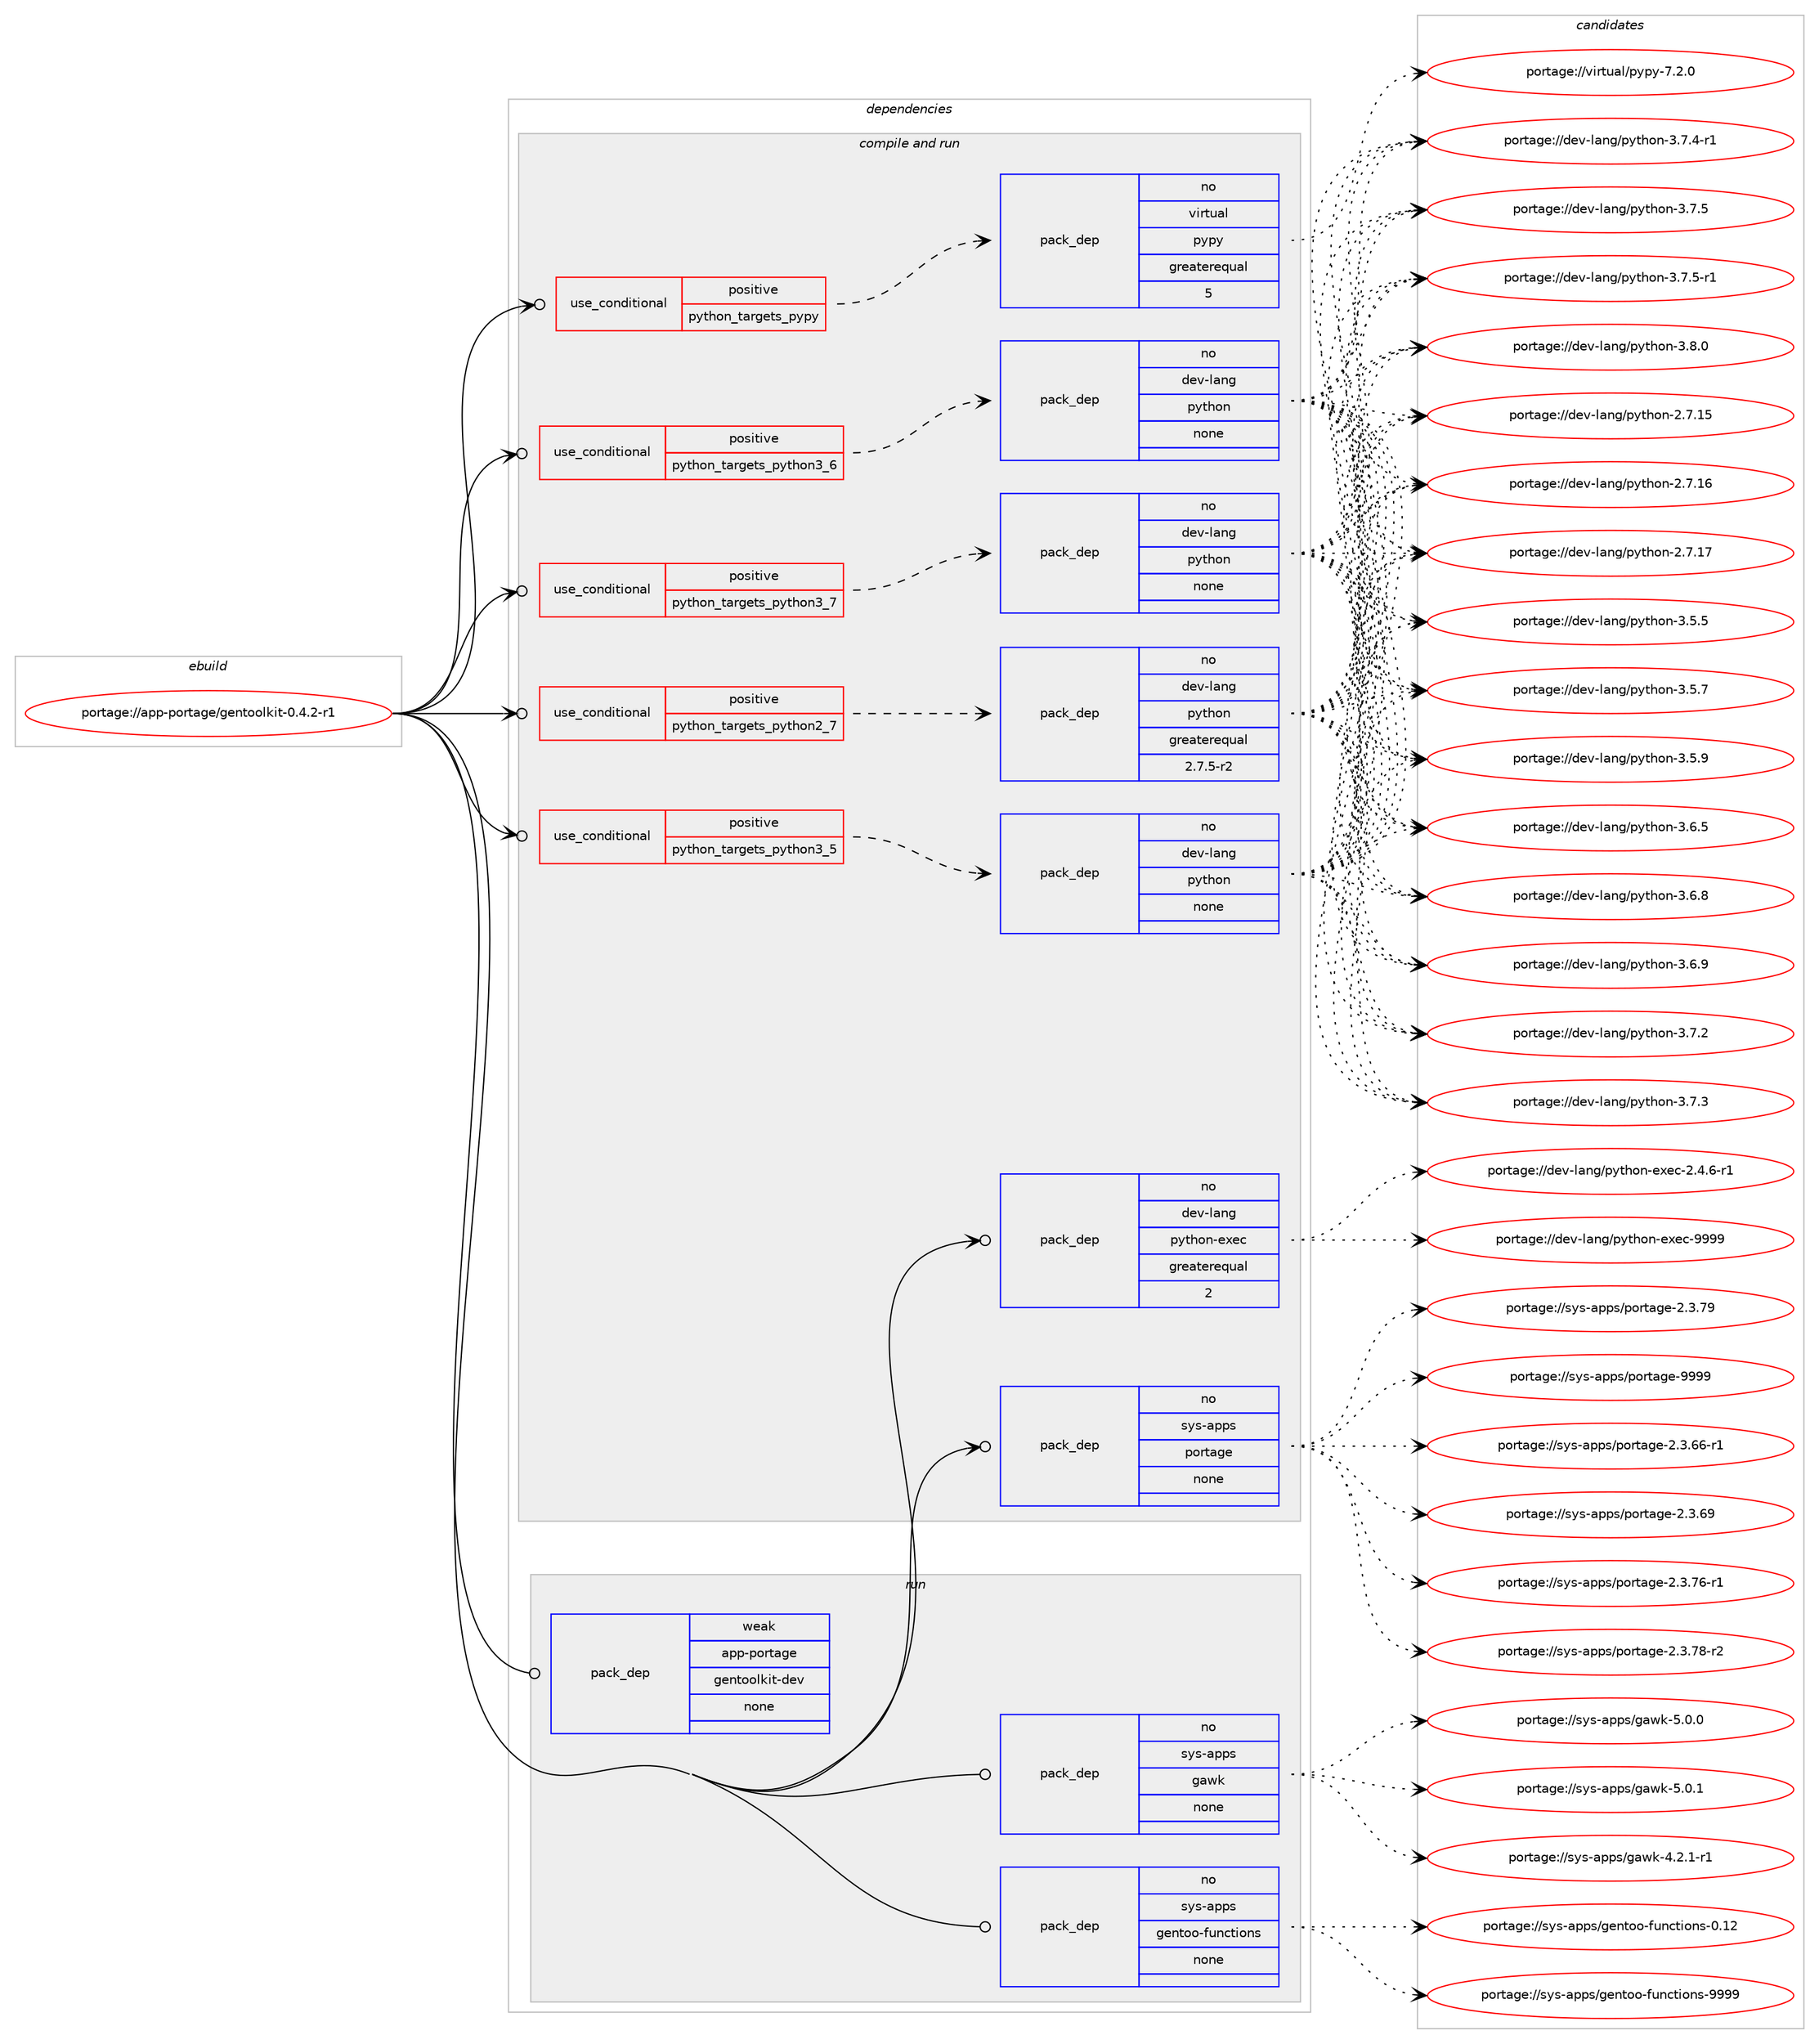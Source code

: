 digraph prolog {

# *************
# Graph options
# *************

newrank=true;
concentrate=true;
compound=true;
graph [rankdir=LR,fontname=Helvetica,fontsize=10,ranksep=1.5];#, ranksep=2.5, nodesep=0.2];
edge  [arrowhead=vee];
node  [fontname=Helvetica,fontsize=10];

# **********
# The ebuild
# **********

subgraph cluster_leftcol {
color=gray;
rank=same;
label=<<i>ebuild</i>>;
id [label="portage://app-portage/gentoolkit-0.4.2-r1", color=red, width=4, href="../app-portage/gentoolkit-0.4.2-r1.svg"];
}

# ****************
# The dependencies
# ****************

subgraph cluster_midcol {
color=gray;
label=<<i>dependencies</i>>;
subgraph cluster_compile {
fillcolor="#eeeeee";
style=filled;
label=<<i>compile</i>>;
}
subgraph cluster_compileandrun {
fillcolor="#eeeeee";
style=filled;
label=<<i>compile and run</i>>;
subgraph cond10158 {
dependency41233 [label=<<TABLE BORDER="0" CELLBORDER="1" CELLSPACING="0" CELLPADDING="4"><TR><TD ROWSPAN="3" CELLPADDING="10">use_conditional</TD></TR><TR><TD>positive</TD></TR><TR><TD>python_targets_pypy</TD></TR></TABLE>>, shape=none, color=red];
subgraph pack30394 {
dependency41234 [label=<<TABLE BORDER="0" CELLBORDER="1" CELLSPACING="0" CELLPADDING="4" WIDTH="220"><TR><TD ROWSPAN="6" CELLPADDING="30">pack_dep</TD></TR><TR><TD WIDTH="110">no</TD></TR><TR><TD>virtual</TD></TR><TR><TD>pypy</TD></TR><TR><TD>greaterequal</TD></TR><TR><TD>5</TD></TR></TABLE>>, shape=none, color=blue];
}
dependency41233:e -> dependency41234:w [weight=20,style="dashed",arrowhead="vee"];
}
id:e -> dependency41233:w [weight=20,style="solid",arrowhead="odotvee"];
subgraph cond10159 {
dependency41235 [label=<<TABLE BORDER="0" CELLBORDER="1" CELLSPACING="0" CELLPADDING="4"><TR><TD ROWSPAN="3" CELLPADDING="10">use_conditional</TD></TR><TR><TD>positive</TD></TR><TR><TD>python_targets_python2_7</TD></TR></TABLE>>, shape=none, color=red];
subgraph pack30395 {
dependency41236 [label=<<TABLE BORDER="0" CELLBORDER="1" CELLSPACING="0" CELLPADDING="4" WIDTH="220"><TR><TD ROWSPAN="6" CELLPADDING="30">pack_dep</TD></TR><TR><TD WIDTH="110">no</TD></TR><TR><TD>dev-lang</TD></TR><TR><TD>python</TD></TR><TR><TD>greaterequal</TD></TR><TR><TD>2.7.5-r2</TD></TR></TABLE>>, shape=none, color=blue];
}
dependency41235:e -> dependency41236:w [weight=20,style="dashed",arrowhead="vee"];
}
id:e -> dependency41235:w [weight=20,style="solid",arrowhead="odotvee"];
subgraph cond10160 {
dependency41237 [label=<<TABLE BORDER="0" CELLBORDER="1" CELLSPACING="0" CELLPADDING="4"><TR><TD ROWSPAN="3" CELLPADDING="10">use_conditional</TD></TR><TR><TD>positive</TD></TR><TR><TD>python_targets_python3_5</TD></TR></TABLE>>, shape=none, color=red];
subgraph pack30396 {
dependency41238 [label=<<TABLE BORDER="0" CELLBORDER="1" CELLSPACING="0" CELLPADDING="4" WIDTH="220"><TR><TD ROWSPAN="6" CELLPADDING="30">pack_dep</TD></TR><TR><TD WIDTH="110">no</TD></TR><TR><TD>dev-lang</TD></TR><TR><TD>python</TD></TR><TR><TD>none</TD></TR><TR><TD></TD></TR></TABLE>>, shape=none, color=blue];
}
dependency41237:e -> dependency41238:w [weight=20,style="dashed",arrowhead="vee"];
}
id:e -> dependency41237:w [weight=20,style="solid",arrowhead="odotvee"];
subgraph cond10161 {
dependency41239 [label=<<TABLE BORDER="0" CELLBORDER="1" CELLSPACING="0" CELLPADDING="4"><TR><TD ROWSPAN="3" CELLPADDING="10">use_conditional</TD></TR><TR><TD>positive</TD></TR><TR><TD>python_targets_python3_6</TD></TR></TABLE>>, shape=none, color=red];
subgraph pack30397 {
dependency41240 [label=<<TABLE BORDER="0" CELLBORDER="1" CELLSPACING="0" CELLPADDING="4" WIDTH="220"><TR><TD ROWSPAN="6" CELLPADDING="30">pack_dep</TD></TR><TR><TD WIDTH="110">no</TD></TR><TR><TD>dev-lang</TD></TR><TR><TD>python</TD></TR><TR><TD>none</TD></TR><TR><TD></TD></TR></TABLE>>, shape=none, color=blue];
}
dependency41239:e -> dependency41240:w [weight=20,style="dashed",arrowhead="vee"];
}
id:e -> dependency41239:w [weight=20,style="solid",arrowhead="odotvee"];
subgraph cond10162 {
dependency41241 [label=<<TABLE BORDER="0" CELLBORDER="1" CELLSPACING="0" CELLPADDING="4"><TR><TD ROWSPAN="3" CELLPADDING="10">use_conditional</TD></TR><TR><TD>positive</TD></TR><TR><TD>python_targets_python3_7</TD></TR></TABLE>>, shape=none, color=red];
subgraph pack30398 {
dependency41242 [label=<<TABLE BORDER="0" CELLBORDER="1" CELLSPACING="0" CELLPADDING="4" WIDTH="220"><TR><TD ROWSPAN="6" CELLPADDING="30">pack_dep</TD></TR><TR><TD WIDTH="110">no</TD></TR><TR><TD>dev-lang</TD></TR><TR><TD>python</TD></TR><TR><TD>none</TD></TR><TR><TD></TD></TR></TABLE>>, shape=none, color=blue];
}
dependency41241:e -> dependency41242:w [weight=20,style="dashed",arrowhead="vee"];
}
id:e -> dependency41241:w [weight=20,style="solid",arrowhead="odotvee"];
subgraph pack30399 {
dependency41243 [label=<<TABLE BORDER="0" CELLBORDER="1" CELLSPACING="0" CELLPADDING="4" WIDTH="220"><TR><TD ROWSPAN="6" CELLPADDING="30">pack_dep</TD></TR><TR><TD WIDTH="110">no</TD></TR><TR><TD>dev-lang</TD></TR><TR><TD>python-exec</TD></TR><TR><TD>greaterequal</TD></TR><TR><TD>2</TD></TR></TABLE>>, shape=none, color=blue];
}
id:e -> dependency41243:w [weight=20,style="solid",arrowhead="odotvee"];
subgraph pack30400 {
dependency41244 [label=<<TABLE BORDER="0" CELLBORDER="1" CELLSPACING="0" CELLPADDING="4" WIDTH="220"><TR><TD ROWSPAN="6" CELLPADDING="30">pack_dep</TD></TR><TR><TD WIDTH="110">no</TD></TR><TR><TD>sys-apps</TD></TR><TR><TD>portage</TD></TR><TR><TD>none</TD></TR><TR><TD></TD></TR></TABLE>>, shape=none, color=blue];
}
id:e -> dependency41244:w [weight=20,style="solid",arrowhead="odotvee"];
}
subgraph cluster_run {
fillcolor="#eeeeee";
style=filled;
label=<<i>run</i>>;
subgraph pack30401 {
dependency41245 [label=<<TABLE BORDER="0" CELLBORDER="1" CELLSPACING="0" CELLPADDING="4" WIDTH="220"><TR><TD ROWSPAN="6" CELLPADDING="30">pack_dep</TD></TR><TR><TD WIDTH="110">no</TD></TR><TR><TD>sys-apps</TD></TR><TR><TD>gawk</TD></TR><TR><TD>none</TD></TR><TR><TD></TD></TR></TABLE>>, shape=none, color=blue];
}
id:e -> dependency41245:w [weight=20,style="solid",arrowhead="odot"];
subgraph pack30402 {
dependency41246 [label=<<TABLE BORDER="0" CELLBORDER="1" CELLSPACING="0" CELLPADDING="4" WIDTH="220"><TR><TD ROWSPAN="6" CELLPADDING="30">pack_dep</TD></TR><TR><TD WIDTH="110">no</TD></TR><TR><TD>sys-apps</TD></TR><TR><TD>gentoo-functions</TD></TR><TR><TD>none</TD></TR><TR><TD></TD></TR></TABLE>>, shape=none, color=blue];
}
id:e -> dependency41246:w [weight=20,style="solid",arrowhead="odot"];
subgraph pack30403 {
dependency41247 [label=<<TABLE BORDER="0" CELLBORDER="1" CELLSPACING="0" CELLPADDING="4" WIDTH="220"><TR><TD ROWSPAN="6" CELLPADDING="30">pack_dep</TD></TR><TR><TD WIDTH="110">weak</TD></TR><TR><TD>app-portage</TD></TR><TR><TD>gentoolkit-dev</TD></TR><TR><TD>none</TD></TR><TR><TD></TD></TR></TABLE>>, shape=none, color=blue];
}
id:e -> dependency41247:w [weight=20,style="solid",arrowhead="odot"];
}
}

# **************
# The candidates
# **************

subgraph cluster_choices {
rank=same;
color=gray;
label=<<i>candidates</i>>;

subgraph choice30394 {
color=black;
nodesep=1;
choiceportage1181051141161179710847112121112121455546504648 [label="portage://virtual/pypy-7.2.0", color=red, width=4,href="../virtual/pypy-7.2.0.svg"];
dependency41234:e -> choiceportage1181051141161179710847112121112121455546504648:w [style=dotted,weight="100"];
}
subgraph choice30395 {
color=black;
nodesep=1;
choiceportage10010111845108971101034711212111610411111045504655464953 [label="portage://dev-lang/python-2.7.15", color=red, width=4,href="../dev-lang/python-2.7.15.svg"];
choiceportage10010111845108971101034711212111610411111045504655464954 [label="portage://dev-lang/python-2.7.16", color=red, width=4,href="../dev-lang/python-2.7.16.svg"];
choiceportage10010111845108971101034711212111610411111045504655464955 [label="portage://dev-lang/python-2.7.17", color=red, width=4,href="../dev-lang/python-2.7.17.svg"];
choiceportage100101118451089711010347112121116104111110455146534653 [label="portage://dev-lang/python-3.5.5", color=red, width=4,href="../dev-lang/python-3.5.5.svg"];
choiceportage100101118451089711010347112121116104111110455146534655 [label="portage://dev-lang/python-3.5.7", color=red, width=4,href="../dev-lang/python-3.5.7.svg"];
choiceportage100101118451089711010347112121116104111110455146534657 [label="portage://dev-lang/python-3.5.9", color=red, width=4,href="../dev-lang/python-3.5.9.svg"];
choiceportage100101118451089711010347112121116104111110455146544653 [label="portage://dev-lang/python-3.6.5", color=red, width=4,href="../dev-lang/python-3.6.5.svg"];
choiceportage100101118451089711010347112121116104111110455146544656 [label="portage://dev-lang/python-3.6.8", color=red, width=4,href="../dev-lang/python-3.6.8.svg"];
choiceportage100101118451089711010347112121116104111110455146544657 [label="portage://dev-lang/python-3.6.9", color=red, width=4,href="../dev-lang/python-3.6.9.svg"];
choiceportage100101118451089711010347112121116104111110455146554650 [label="portage://dev-lang/python-3.7.2", color=red, width=4,href="../dev-lang/python-3.7.2.svg"];
choiceportage100101118451089711010347112121116104111110455146554651 [label="portage://dev-lang/python-3.7.3", color=red, width=4,href="../dev-lang/python-3.7.3.svg"];
choiceportage1001011184510897110103471121211161041111104551465546524511449 [label="portage://dev-lang/python-3.7.4-r1", color=red, width=4,href="../dev-lang/python-3.7.4-r1.svg"];
choiceportage100101118451089711010347112121116104111110455146554653 [label="portage://dev-lang/python-3.7.5", color=red, width=4,href="../dev-lang/python-3.7.5.svg"];
choiceportage1001011184510897110103471121211161041111104551465546534511449 [label="portage://dev-lang/python-3.7.5-r1", color=red, width=4,href="../dev-lang/python-3.7.5-r1.svg"];
choiceportage100101118451089711010347112121116104111110455146564648 [label="portage://dev-lang/python-3.8.0", color=red, width=4,href="../dev-lang/python-3.8.0.svg"];
dependency41236:e -> choiceportage10010111845108971101034711212111610411111045504655464953:w [style=dotted,weight="100"];
dependency41236:e -> choiceportage10010111845108971101034711212111610411111045504655464954:w [style=dotted,weight="100"];
dependency41236:e -> choiceportage10010111845108971101034711212111610411111045504655464955:w [style=dotted,weight="100"];
dependency41236:e -> choiceportage100101118451089711010347112121116104111110455146534653:w [style=dotted,weight="100"];
dependency41236:e -> choiceportage100101118451089711010347112121116104111110455146534655:w [style=dotted,weight="100"];
dependency41236:e -> choiceportage100101118451089711010347112121116104111110455146534657:w [style=dotted,weight="100"];
dependency41236:e -> choiceportage100101118451089711010347112121116104111110455146544653:w [style=dotted,weight="100"];
dependency41236:e -> choiceportage100101118451089711010347112121116104111110455146544656:w [style=dotted,weight="100"];
dependency41236:e -> choiceportage100101118451089711010347112121116104111110455146544657:w [style=dotted,weight="100"];
dependency41236:e -> choiceportage100101118451089711010347112121116104111110455146554650:w [style=dotted,weight="100"];
dependency41236:e -> choiceportage100101118451089711010347112121116104111110455146554651:w [style=dotted,weight="100"];
dependency41236:e -> choiceportage1001011184510897110103471121211161041111104551465546524511449:w [style=dotted,weight="100"];
dependency41236:e -> choiceportage100101118451089711010347112121116104111110455146554653:w [style=dotted,weight="100"];
dependency41236:e -> choiceportage1001011184510897110103471121211161041111104551465546534511449:w [style=dotted,weight="100"];
dependency41236:e -> choiceportage100101118451089711010347112121116104111110455146564648:w [style=dotted,weight="100"];
}
subgraph choice30396 {
color=black;
nodesep=1;
choiceportage10010111845108971101034711212111610411111045504655464953 [label="portage://dev-lang/python-2.7.15", color=red, width=4,href="../dev-lang/python-2.7.15.svg"];
choiceportage10010111845108971101034711212111610411111045504655464954 [label="portage://dev-lang/python-2.7.16", color=red, width=4,href="../dev-lang/python-2.7.16.svg"];
choiceportage10010111845108971101034711212111610411111045504655464955 [label="portage://dev-lang/python-2.7.17", color=red, width=4,href="../dev-lang/python-2.7.17.svg"];
choiceportage100101118451089711010347112121116104111110455146534653 [label="portage://dev-lang/python-3.5.5", color=red, width=4,href="../dev-lang/python-3.5.5.svg"];
choiceportage100101118451089711010347112121116104111110455146534655 [label="portage://dev-lang/python-3.5.7", color=red, width=4,href="../dev-lang/python-3.5.7.svg"];
choiceportage100101118451089711010347112121116104111110455146534657 [label="portage://dev-lang/python-3.5.9", color=red, width=4,href="../dev-lang/python-3.5.9.svg"];
choiceportage100101118451089711010347112121116104111110455146544653 [label="portage://dev-lang/python-3.6.5", color=red, width=4,href="../dev-lang/python-3.6.5.svg"];
choiceportage100101118451089711010347112121116104111110455146544656 [label="portage://dev-lang/python-3.6.8", color=red, width=4,href="../dev-lang/python-3.6.8.svg"];
choiceportage100101118451089711010347112121116104111110455146544657 [label="portage://dev-lang/python-3.6.9", color=red, width=4,href="../dev-lang/python-3.6.9.svg"];
choiceportage100101118451089711010347112121116104111110455146554650 [label="portage://dev-lang/python-3.7.2", color=red, width=4,href="../dev-lang/python-3.7.2.svg"];
choiceportage100101118451089711010347112121116104111110455146554651 [label="portage://dev-lang/python-3.7.3", color=red, width=4,href="../dev-lang/python-3.7.3.svg"];
choiceportage1001011184510897110103471121211161041111104551465546524511449 [label="portage://dev-lang/python-3.7.4-r1", color=red, width=4,href="../dev-lang/python-3.7.4-r1.svg"];
choiceportage100101118451089711010347112121116104111110455146554653 [label="portage://dev-lang/python-3.7.5", color=red, width=4,href="../dev-lang/python-3.7.5.svg"];
choiceportage1001011184510897110103471121211161041111104551465546534511449 [label="portage://dev-lang/python-3.7.5-r1", color=red, width=4,href="../dev-lang/python-3.7.5-r1.svg"];
choiceportage100101118451089711010347112121116104111110455146564648 [label="portage://dev-lang/python-3.8.0", color=red, width=4,href="../dev-lang/python-3.8.0.svg"];
dependency41238:e -> choiceportage10010111845108971101034711212111610411111045504655464953:w [style=dotted,weight="100"];
dependency41238:e -> choiceportage10010111845108971101034711212111610411111045504655464954:w [style=dotted,weight="100"];
dependency41238:e -> choiceportage10010111845108971101034711212111610411111045504655464955:w [style=dotted,weight="100"];
dependency41238:e -> choiceportage100101118451089711010347112121116104111110455146534653:w [style=dotted,weight="100"];
dependency41238:e -> choiceportage100101118451089711010347112121116104111110455146534655:w [style=dotted,weight="100"];
dependency41238:e -> choiceportage100101118451089711010347112121116104111110455146534657:w [style=dotted,weight="100"];
dependency41238:e -> choiceportage100101118451089711010347112121116104111110455146544653:w [style=dotted,weight="100"];
dependency41238:e -> choiceportage100101118451089711010347112121116104111110455146544656:w [style=dotted,weight="100"];
dependency41238:e -> choiceportage100101118451089711010347112121116104111110455146544657:w [style=dotted,weight="100"];
dependency41238:e -> choiceportage100101118451089711010347112121116104111110455146554650:w [style=dotted,weight="100"];
dependency41238:e -> choiceportage100101118451089711010347112121116104111110455146554651:w [style=dotted,weight="100"];
dependency41238:e -> choiceportage1001011184510897110103471121211161041111104551465546524511449:w [style=dotted,weight="100"];
dependency41238:e -> choiceportage100101118451089711010347112121116104111110455146554653:w [style=dotted,weight="100"];
dependency41238:e -> choiceportage1001011184510897110103471121211161041111104551465546534511449:w [style=dotted,weight="100"];
dependency41238:e -> choiceportage100101118451089711010347112121116104111110455146564648:w [style=dotted,weight="100"];
}
subgraph choice30397 {
color=black;
nodesep=1;
choiceportage10010111845108971101034711212111610411111045504655464953 [label="portage://dev-lang/python-2.7.15", color=red, width=4,href="../dev-lang/python-2.7.15.svg"];
choiceportage10010111845108971101034711212111610411111045504655464954 [label="portage://dev-lang/python-2.7.16", color=red, width=4,href="../dev-lang/python-2.7.16.svg"];
choiceportage10010111845108971101034711212111610411111045504655464955 [label="portage://dev-lang/python-2.7.17", color=red, width=4,href="../dev-lang/python-2.7.17.svg"];
choiceportage100101118451089711010347112121116104111110455146534653 [label="portage://dev-lang/python-3.5.5", color=red, width=4,href="../dev-lang/python-3.5.5.svg"];
choiceportage100101118451089711010347112121116104111110455146534655 [label="portage://dev-lang/python-3.5.7", color=red, width=4,href="../dev-lang/python-3.5.7.svg"];
choiceportage100101118451089711010347112121116104111110455146534657 [label="portage://dev-lang/python-3.5.9", color=red, width=4,href="../dev-lang/python-3.5.9.svg"];
choiceportage100101118451089711010347112121116104111110455146544653 [label="portage://dev-lang/python-3.6.5", color=red, width=4,href="../dev-lang/python-3.6.5.svg"];
choiceportage100101118451089711010347112121116104111110455146544656 [label="portage://dev-lang/python-3.6.8", color=red, width=4,href="../dev-lang/python-3.6.8.svg"];
choiceportage100101118451089711010347112121116104111110455146544657 [label="portage://dev-lang/python-3.6.9", color=red, width=4,href="../dev-lang/python-3.6.9.svg"];
choiceportage100101118451089711010347112121116104111110455146554650 [label="portage://dev-lang/python-3.7.2", color=red, width=4,href="../dev-lang/python-3.7.2.svg"];
choiceportage100101118451089711010347112121116104111110455146554651 [label="portage://dev-lang/python-3.7.3", color=red, width=4,href="../dev-lang/python-3.7.3.svg"];
choiceportage1001011184510897110103471121211161041111104551465546524511449 [label="portage://dev-lang/python-3.7.4-r1", color=red, width=4,href="../dev-lang/python-3.7.4-r1.svg"];
choiceportage100101118451089711010347112121116104111110455146554653 [label="portage://dev-lang/python-3.7.5", color=red, width=4,href="../dev-lang/python-3.7.5.svg"];
choiceportage1001011184510897110103471121211161041111104551465546534511449 [label="portage://dev-lang/python-3.7.5-r1", color=red, width=4,href="../dev-lang/python-3.7.5-r1.svg"];
choiceportage100101118451089711010347112121116104111110455146564648 [label="portage://dev-lang/python-3.8.0", color=red, width=4,href="../dev-lang/python-3.8.0.svg"];
dependency41240:e -> choiceportage10010111845108971101034711212111610411111045504655464953:w [style=dotted,weight="100"];
dependency41240:e -> choiceportage10010111845108971101034711212111610411111045504655464954:w [style=dotted,weight="100"];
dependency41240:e -> choiceportage10010111845108971101034711212111610411111045504655464955:w [style=dotted,weight="100"];
dependency41240:e -> choiceportage100101118451089711010347112121116104111110455146534653:w [style=dotted,weight="100"];
dependency41240:e -> choiceportage100101118451089711010347112121116104111110455146534655:w [style=dotted,weight="100"];
dependency41240:e -> choiceportage100101118451089711010347112121116104111110455146534657:w [style=dotted,weight="100"];
dependency41240:e -> choiceportage100101118451089711010347112121116104111110455146544653:w [style=dotted,weight="100"];
dependency41240:e -> choiceportage100101118451089711010347112121116104111110455146544656:w [style=dotted,weight="100"];
dependency41240:e -> choiceportage100101118451089711010347112121116104111110455146544657:w [style=dotted,weight="100"];
dependency41240:e -> choiceportage100101118451089711010347112121116104111110455146554650:w [style=dotted,weight="100"];
dependency41240:e -> choiceportage100101118451089711010347112121116104111110455146554651:w [style=dotted,weight="100"];
dependency41240:e -> choiceportage1001011184510897110103471121211161041111104551465546524511449:w [style=dotted,weight="100"];
dependency41240:e -> choiceportage100101118451089711010347112121116104111110455146554653:w [style=dotted,weight="100"];
dependency41240:e -> choiceportage1001011184510897110103471121211161041111104551465546534511449:w [style=dotted,weight="100"];
dependency41240:e -> choiceportage100101118451089711010347112121116104111110455146564648:w [style=dotted,weight="100"];
}
subgraph choice30398 {
color=black;
nodesep=1;
choiceportage10010111845108971101034711212111610411111045504655464953 [label="portage://dev-lang/python-2.7.15", color=red, width=4,href="../dev-lang/python-2.7.15.svg"];
choiceportage10010111845108971101034711212111610411111045504655464954 [label="portage://dev-lang/python-2.7.16", color=red, width=4,href="../dev-lang/python-2.7.16.svg"];
choiceportage10010111845108971101034711212111610411111045504655464955 [label="portage://dev-lang/python-2.7.17", color=red, width=4,href="../dev-lang/python-2.7.17.svg"];
choiceportage100101118451089711010347112121116104111110455146534653 [label="portage://dev-lang/python-3.5.5", color=red, width=4,href="../dev-lang/python-3.5.5.svg"];
choiceportage100101118451089711010347112121116104111110455146534655 [label="portage://dev-lang/python-3.5.7", color=red, width=4,href="../dev-lang/python-3.5.7.svg"];
choiceportage100101118451089711010347112121116104111110455146534657 [label="portage://dev-lang/python-3.5.9", color=red, width=4,href="../dev-lang/python-3.5.9.svg"];
choiceportage100101118451089711010347112121116104111110455146544653 [label="portage://dev-lang/python-3.6.5", color=red, width=4,href="../dev-lang/python-3.6.5.svg"];
choiceportage100101118451089711010347112121116104111110455146544656 [label="portage://dev-lang/python-3.6.8", color=red, width=4,href="../dev-lang/python-3.6.8.svg"];
choiceportage100101118451089711010347112121116104111110455146544657 [label="portage://dev-lang/python-3.6.9", color=red, width=4,href="../dev-lang/python-3.6.9.svg"];
choiceportage100101118451089711010347112121116104111110455146554650 [label="portage://dev-lang/python-3.7.2", color=red, width=4,href="../dev-lang/python-3.7.2.svg"];
choiceportage100101118451089711010347112121116104111110455146554651 [label="portage://dev-lang/python-3.7.3", color=red, width=4,href="../dev-lang/python-3.7.3.svg"];
choiceportage1001011184510897110103471121211161041111104551465546524511449 [label="portage://dev-lang/python-3.7.4-r1", color=red, width=4,href="../dev-lang/python-3.7.4-r1.svg"];
choiceportage100101118451089711010347112121116104111110455146554653 [label="portage://dev-lang/python-3.7.5", color=red, width=4,href="../dev-lang/python-3.7.5.svg"];
choiceportage1001011184510897110103471121211161041111104551465546534511449 [label="portage://dev-lang/python-3.7.5-r1", color=red, width=4,href="../dev-lang/python-3.7.5-r1.svg"];
choiceportage100101118451089711010347112121116104111110455146564648 [label="portage://dev-lang/python-3.8.0", color=red, width=4,href="../dev-lang/python-3.8.0.svg"];
dependency41242:e -> choiceportage10010111845108971101034711212111610411111045504655464953:w [style=dotted,weight="100"];
dependency41242:e -> choiceportage10010111845108971101034711212111610411111045504655464954:w [style=dotted,weight="100"];
dependency41242:e -> choiceportage10010111845108971101034711212111610411111045504655464955:w [style=dotted,weight="100"];
dependency41242:e -> choiceportage100101118451089711010347112121116104111110455146534653:w [style=dotted,weight="100"];
dependency41242:e -> choiceportage100101118451089711010347112121116104111110455146534655:w [style=dotted,weight="100"];
dependency41242:e -> choiceportage100101118451089711010347112121116104111110455146534657:w [style=dotted,weight="100"];
dependency41242:e -> choiceportage100101118451089711010347112121116104111110455146544653:w [style=dotted,weight="100"];
dependency41242:e -> choiceportage100101118451089711010347112121116104111110455146544656:w [style=dotted,weight="100"];
dependency41242:e -> choiceportage100101118451089711010347112121116104111110455146544657:w [style=dotted,weight="100"];
dependency41242:e -> choiceportage100101118451089711010347112121116104111110455146554650:w [style=dotted,weight="100"];
dependency41242:e -> choiceportage100101118451089711010347112121116104111110455146554651:w [style=dotted,weight="100"];
dependency41242:e -> choiceportage1001011184510897110103471121211161041111104551465546524511449:w [style=dotted,weight="100"];
dependency41242:e -> choiceportage100101118451089711010347112121116104111110455146554653:w [style=dotted,weight="100"];
dependency41242:e -> choiceportage1001011184510897110103471121211161041111104551465546534511449:w [style=dotted,weight="100"];
dependency41242:e -> choiceportage100101118451089711010347112121116104111110455146564648:w [style=dotted,weight="100"];
}
subgraph choice30399 {
color=black;
nodesep=1;
choiceportage10010111845108971101034711212111610411111045101120101994550465246544511449 [label="portage://dev-lang/python-exec-2.4.6-r1", color=red, width=4,href="../dev-lang/python-exec-2.4.6-r1.svg"];
choiceportage10010111845108971101034711212111610411111045101120101994557575757 [label="portage://dev-lang/python-exec-9999", color=red, width=4,href="../dev-lang/python-exec-9999.svg"];
dependency41243:e -> choiceportage10010111845108971101034711212111610411111045101120101994550465246544511449:w [style=dotted,weight="100"];
dependency41243:e -> choiceportage10010111845108971101034711212111610411111045101120101994557575757:w [style=dotted,weight="100"];
}
subgraph choice30400 {
color=black;
nodesep=1;
choiceportage11512111545971121121154711211111411697103101455046514654544511449 [label="portage://sys-apps/portage-2.3.66-r1", color=red, width=4,href="../sys-apps/portage-2.3.66-r1.svg"];
choiceportage1151211154597112112115471121111141169710310145504651465457 [label="portage://sys-apps/portage-2.3.69", color=red, width=4,href="../sys-apps/portage-2.3.69.svg"];
choiceportage11512111545971121121154711211111411697103101455046514655544511449 [label="portage://sys-apps/portage-2.3.76-r1", color=red, width=4,href="../sys-apps/portage-2.3.76-r1.svg"];
choiceportage11512111545971121121154711211111411697103101455046514655564511450 [label="portage://sys-apps/portage-2.3.78-r2", color=red, width=4,href="../sys-apps/portage-2.3.78-r2.svg"];
choiceportage1151211154597112112115471121111141169710310145504651465557 [label="portage://sys-apps/portage-2.3.79", color=red, width=4,href="../sys-apps/portage-2.3.79.svg"];
choiceportage115121115459711211211547112111114116971031014557575757 [label="portage://sys-apps/portage-9999", color=red, width=4,href="../sys-apps/portage-9999.svg"];
dependency41244:e -> choiceportage11512111545971121121154711211111411697103101455046514654544511449:w [style=dotted,weight="100"];
dependency41244:e -> choiceportage1151211154597112112115471121111141169710310145504651465457:w [style=dotted,weight="100"];
dependency41244:e -> choiceportage11512111545971121121154711211111411697103101455046514655544511449:w [style=dotted,weight="100"];
dependency41244:e -> choiceportage11512111545971121121154711211111411697103101455046514655564511450:w [style=dotted,weight="100"];
dependency41244:e -> choiceportage1151211154597112112115471121111141169710310145504651465557:w [style=dotted,weight="100"];
dependency41244:e -> choiceportage115121115459711211211547112111114116971031014557575757:w [style=dotted,weight="100"];
}
subgraph choice30401 {
color=black;
nodesep=1;
choiceportage115121115459711211211547103971191074552465046494511449 [label="portage://sys-apps/gawk-4.2.1-r1", color=red, width=4,href="../sys-apps/gawk-4.2.1-r1.svg"];
choiceportage11512111545971121121154710397119107455346484648 [label="portage://sys-apps/gawk-5.0.0", color=red, width=4,href="../sys-apps/gawk-5.0.0.svg"];
choiceportage11512111545971121121154710397119107455346484649 [label="portage://sys-apps/gawk-5.0.1", color=red, width=4,href="../sys-apps/gawk-5.0.1.svg"];
dependency41245:e -> choiceportage115121115459711211211547103971191074552465046494511449:w [style=dotted,weight="100"];
dependency41245:e -> choiceportage11512111545971121121154710397119107455346484648:w [style=dotted,weight="100"];
dependency41245:e -> choiceportage11512111545971121121154710397119107455346484649:w [style=dotted,weight="100"];
}
subgraph choice30402 {
color=black;
nodesep=1;
choiceportage11512111545971121121154710310111011611111145102117110991161051111101154548464950 [label="portage://sys-apps/gentoo-functions-0.12", color=red, width=4,href="../sys-apps/gentoo-functions-0.12.svg"];
choiceportage11512111545971121121154710310111011611111145102117110991161051111101154557575757 [label="portage://sys-apps/gentoo-functions-9999", color=red, width=4,href="../sys-apps/gentoo-functions-9999.svg"];
dependency41246:e -> choiceportage11512111545971121121154710310111011611111145102117110991161051111101154548464950:w [style=dotted,weight="100"];
dependency41246:e -> choiceportage11512111545971121121154710310111011611111145102117110991161051111101154557575757:w [style=dotted,weight="100"];
}
subgraph choice30403 {
color=black;
nodesep=1;
}
}

}
